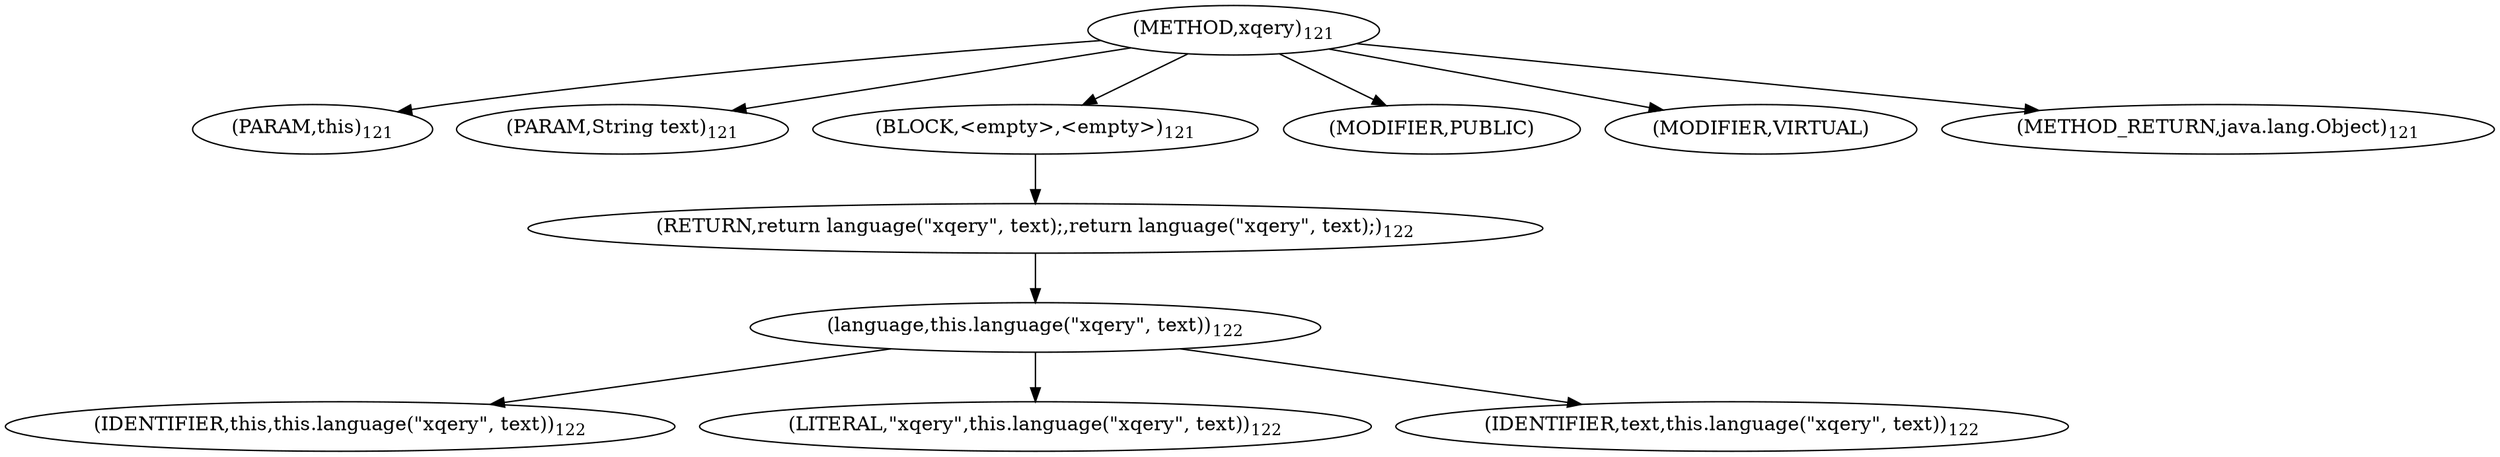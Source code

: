 digraph "xqery" {  
"158" [label = <(METHOD,xqery)<SUB>121</SUB>> ]
"24" [label = <(PARAM,this)<SUB>121</SUB>> ]
"159" [label = <(PARAM,String text)<SUB>121</SUB>> ]
"160" [label = <(BLOCK,&lt;empty&gt;,&lt;empty&gt;)<SUB>121</SUB>> ]
"161" [label = <(RETURN,return language(&quot;xqery&quot;, text);,return language(&quot;xqery&quot;, text);)<SUB>122</SUB>> ]
"162" [label = <(language,this.language(&quot;xqery&quot;, text))<SUB>122</SUB>> ]
"23" [label = <(IDENTIFIER,this,this.language(&quot;xqery&quot;, text))<SUB>122</SUB>> ]
"163" [label = <(LITERAL,&quot;xqery&quot;,this.language(&quot;xqery&quot;, text))<SUB>122</SUB>> ]
"164" [label = <(IDENTIFIER,text,this.language(&quot;xqery&quot;, text))<SUB>122</SUB>> ]
"165" [label = <(MODIFIER,PUBLIC)> ]
"166" [label = <(MODIFIER,VIRTUAL)> ]
"167" [label = <(METHOD_RETURN,java.lang.Object)<SUB>121</SUB>> ]
  "158" -> "24" 
  "158" -> "159" 
  "158" -> "160" 
  "158" -> "165" 
  "158" -> "166" 
  "158" -> "167" 
  "160" -> "161" 
  "161" -> "162" 
  "162" -> "23" 
  "162" -> "163" 
  "162" -> "164" 
}
